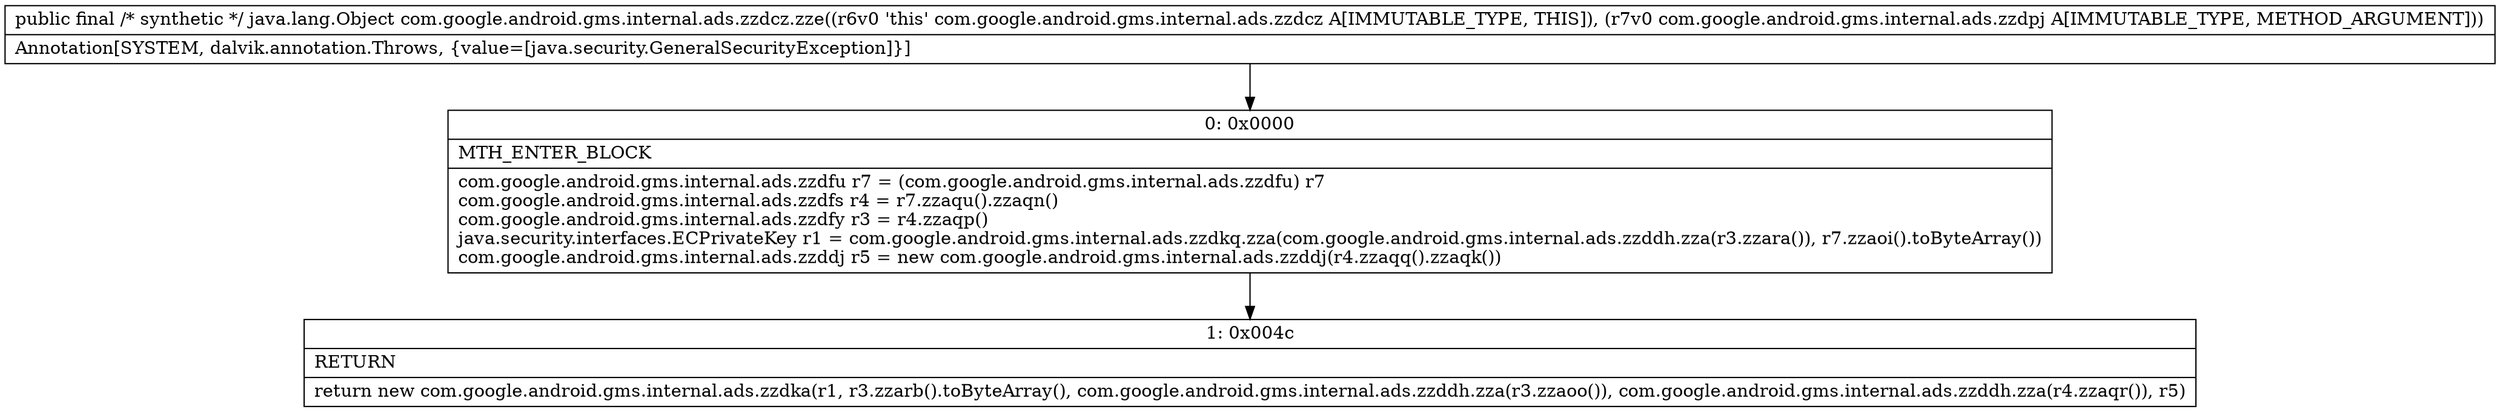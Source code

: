 digraph "CFG forcom.google.android.gms.internal.ads.zzdcz.zze(Lcom\/google\/android\/gms\/internal\/ads\/zzdpj;)Ljava\/lang\/Object;" {
Node_0 [shape=record,label="{0\:\ 0x0000|MTH_ENTER_BLOCK\l|com.google.android.gms.internal.ads.zzdfu r7 = (com.google.android.gms.internal.ads.zzdfu) r7\lcom.google.android.gms.internal.ads.zzdfs r4 = r7.zzaqu().zzaqn()\lcom.google.android.gms.internal.ads.zzdfy r3 = r4.zzaqp()\ljava.security.interfaces.ECPrivateKey r1 = com.google.android.gms.internal.ads.zzdkq.zza(com.google.android.gms.internal.ads.zzddh.zza(r3.zzara()), r7.zzaoi().toByteArray())\lcom.google.android.gms.internal.ads.zzddj r5 = new com.google.android.gms.internal.ads.zzddj(r4.zzaqq().zzaqk())\l}"];
Node_1 [shape=record,label="{1\:\ 0x004c|RETURN\l|return new com.google.android.gms.internal.ads.zzdka(r1, r3.zzarb().toByteArray(), com.google.android.gms.internal.ads.zzddh.zza(r3.zzaoo()), com.google.android.gms.internal.ads.zzddh.zza(r4.zzaqr()), r5)\l}"];
MethodNode[shape=record,label="{public final \/* synthetic *\/ java.lang.Object com.google.android.gms.internal.ads.zzdcz.zze((r6v0 'this' com.google.android.gms.internal.ads.zzdcz A[IMMUTABLE_TYPE, THIS]), (r7v0 com.google.android.gms.internal.ads.zzdpj A[IMMUTABLE_TYPE, METHOD_ARGUMENT]))  | Annotation[SYSTEM, dalvik.annotation.Throws, \{value=[java.security.GeneralSecurityException]\}]\l}"];
MethodNode -> Node_0;
Node_0 -> Node_1;
}

